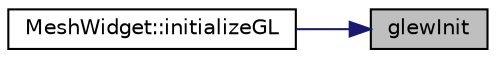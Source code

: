 digraph "glewInit"
{
 // LATEX_PDF_SIZE
  edge [fontname="Helvetica",fontsize="10",labelfontname="Helvetica",labelfontsize="10"];
  node [fontname="Helvetica",fontsize="10",shape=record];
  rankdir="RL";
  Node1 [label="glewInit",height=0.2,width=0.4,color="black", fillcolor="grey75", style="filled", fontcolor="black",tooltip=" "];
  Node1 -> Node2 [dir="back",color="midnightblue",fontsize="10",style="solid",fontname="Helvetica"];
  Node2 [label="MeshWidget::initializeGL",height=0.2,width=0.4,color="black", fillcolor="white", style="filled",URL="$class_mesh_widget.html#a7e1660885be499030bbf9bed27a33749",tooltip="Initialize OpenGL, shaders and a camera centered at origin."];
}
